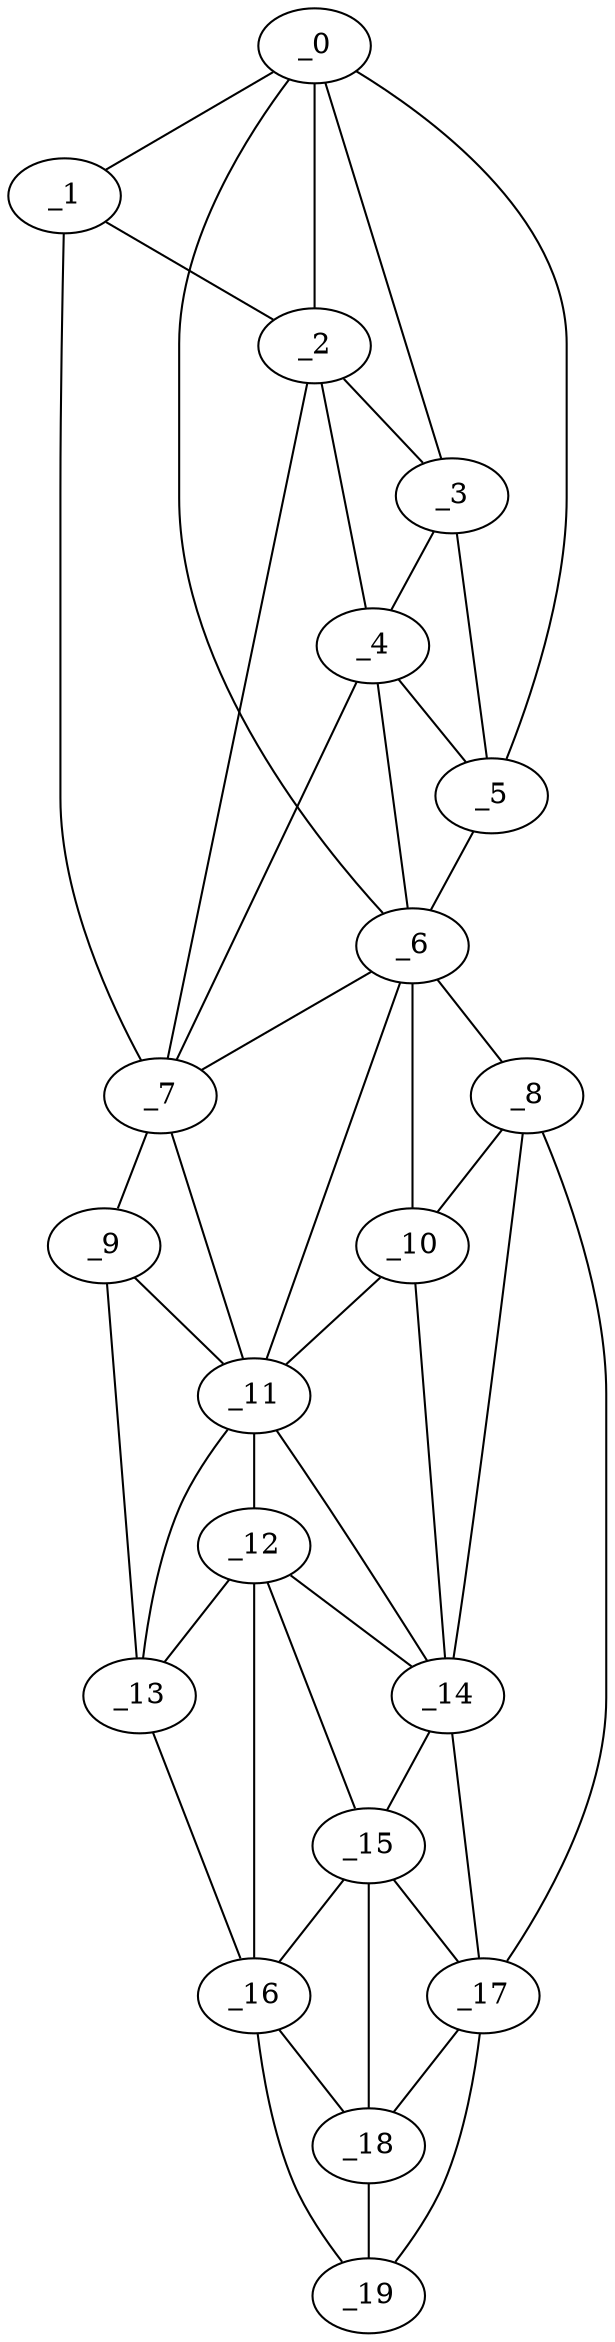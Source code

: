 graph "obj91__45.gxl" {
	_0	 [x=6,
		y=51];
	_1	 [x=11,
		y=67];
	_0 -- _1	 [valence=1];
	_2	 [x=17,
		y=64];
	_0 -- _2	 [valence=1];
	_3	 [x=21,
		y=55];
	_0 -- _3	 [valence=2];
	_5	 [x=35,
		y=52];
	_0 -- _5	 [valence=2];
	_6	 [x=59,
		y=39];
	_0 -- _6	 [valence=1];
	_1 -- _2	 [valence=2];
	_7	 [x=62,
		y=83];
	_1 -- _7	 [valence=1];
	_2 -- _3	 [valence=1];
	_4	 [x=34,
		y=59];
	_2 -- _4	 [valence=2];
	_2 -- _7	 [valence=1];
	_3 -- _4	 [valence=2];
	_3 -- _5	 [valence=1];
	_4 -- _5	 [valence=1];
	_4 -- _6	 [valence=2];
	_4 -- _7	 [valence=2];
	_5 -- _6	 [valence=2];
	_6 -- _7	 [valence=1];
	_8	 [x=74,
		y=38];
	_6 -- _8	 [valence=1];
	_10	 [x=78,
		y=43];
	_6 -- _10	 [valence=2];
	_11	 [x=79,
		y=76];
	_6 -- _11	 [valence=2];
	_9	 [x=75,
		y=83];
	_7 -- _9	 [valence=1];
	_7 -- _11	 [valence=2];
	_8 -- _10	 [valence=2];
	_14	 [x=91,
		y=47];
	_8 -- _14	 [valence=1];
	_17	 [x=121,
		y=62];
	_8 -- _17	 [valence=1];
	_9 -- _11	 [valence=1];
	_13	 [x=85,
		y=83];
	_9 -- _13	 [valence=1];
	_10 -- _11	 [valence=2];
	_10 -- _14	 [valence=2];
	_12	 [x=85,
		y=77];
	_11 -- _12	 [valence=2];
	_11 -- _13	 [valence=2];
	_11 -- _14	 [valence=2];
	_12 -- _13	 [valence=1];
	_12 -- _14	 [valence=1];
	_15	 [x=104,
		y=54];
	_12 -- _15	 [valence=1];
	_16	 [x=119,
		y=83];
	_12 -- _16	 [valence=2];
	_13 -- _16	 [valence=1];
	_14 -- _15	 [valence=2];
	_14 -- _17	 [valence=2];
	_15 -- _16	 [valence=2];
	_15 -- _17	 [valence=2];
	_18	 [x=122,
		y=68];
	_15 -- _18	 [valence=2];
	_16 -- _18	 [valence=2];
	_19	 [x=124,
		y=73];
	_16 -- _19	 [valence=1];
	_17 -- _18	 [valence=2];
	_17 -- _19	 [valence=1];
	_18 -- _19	 [valence=2];
}
